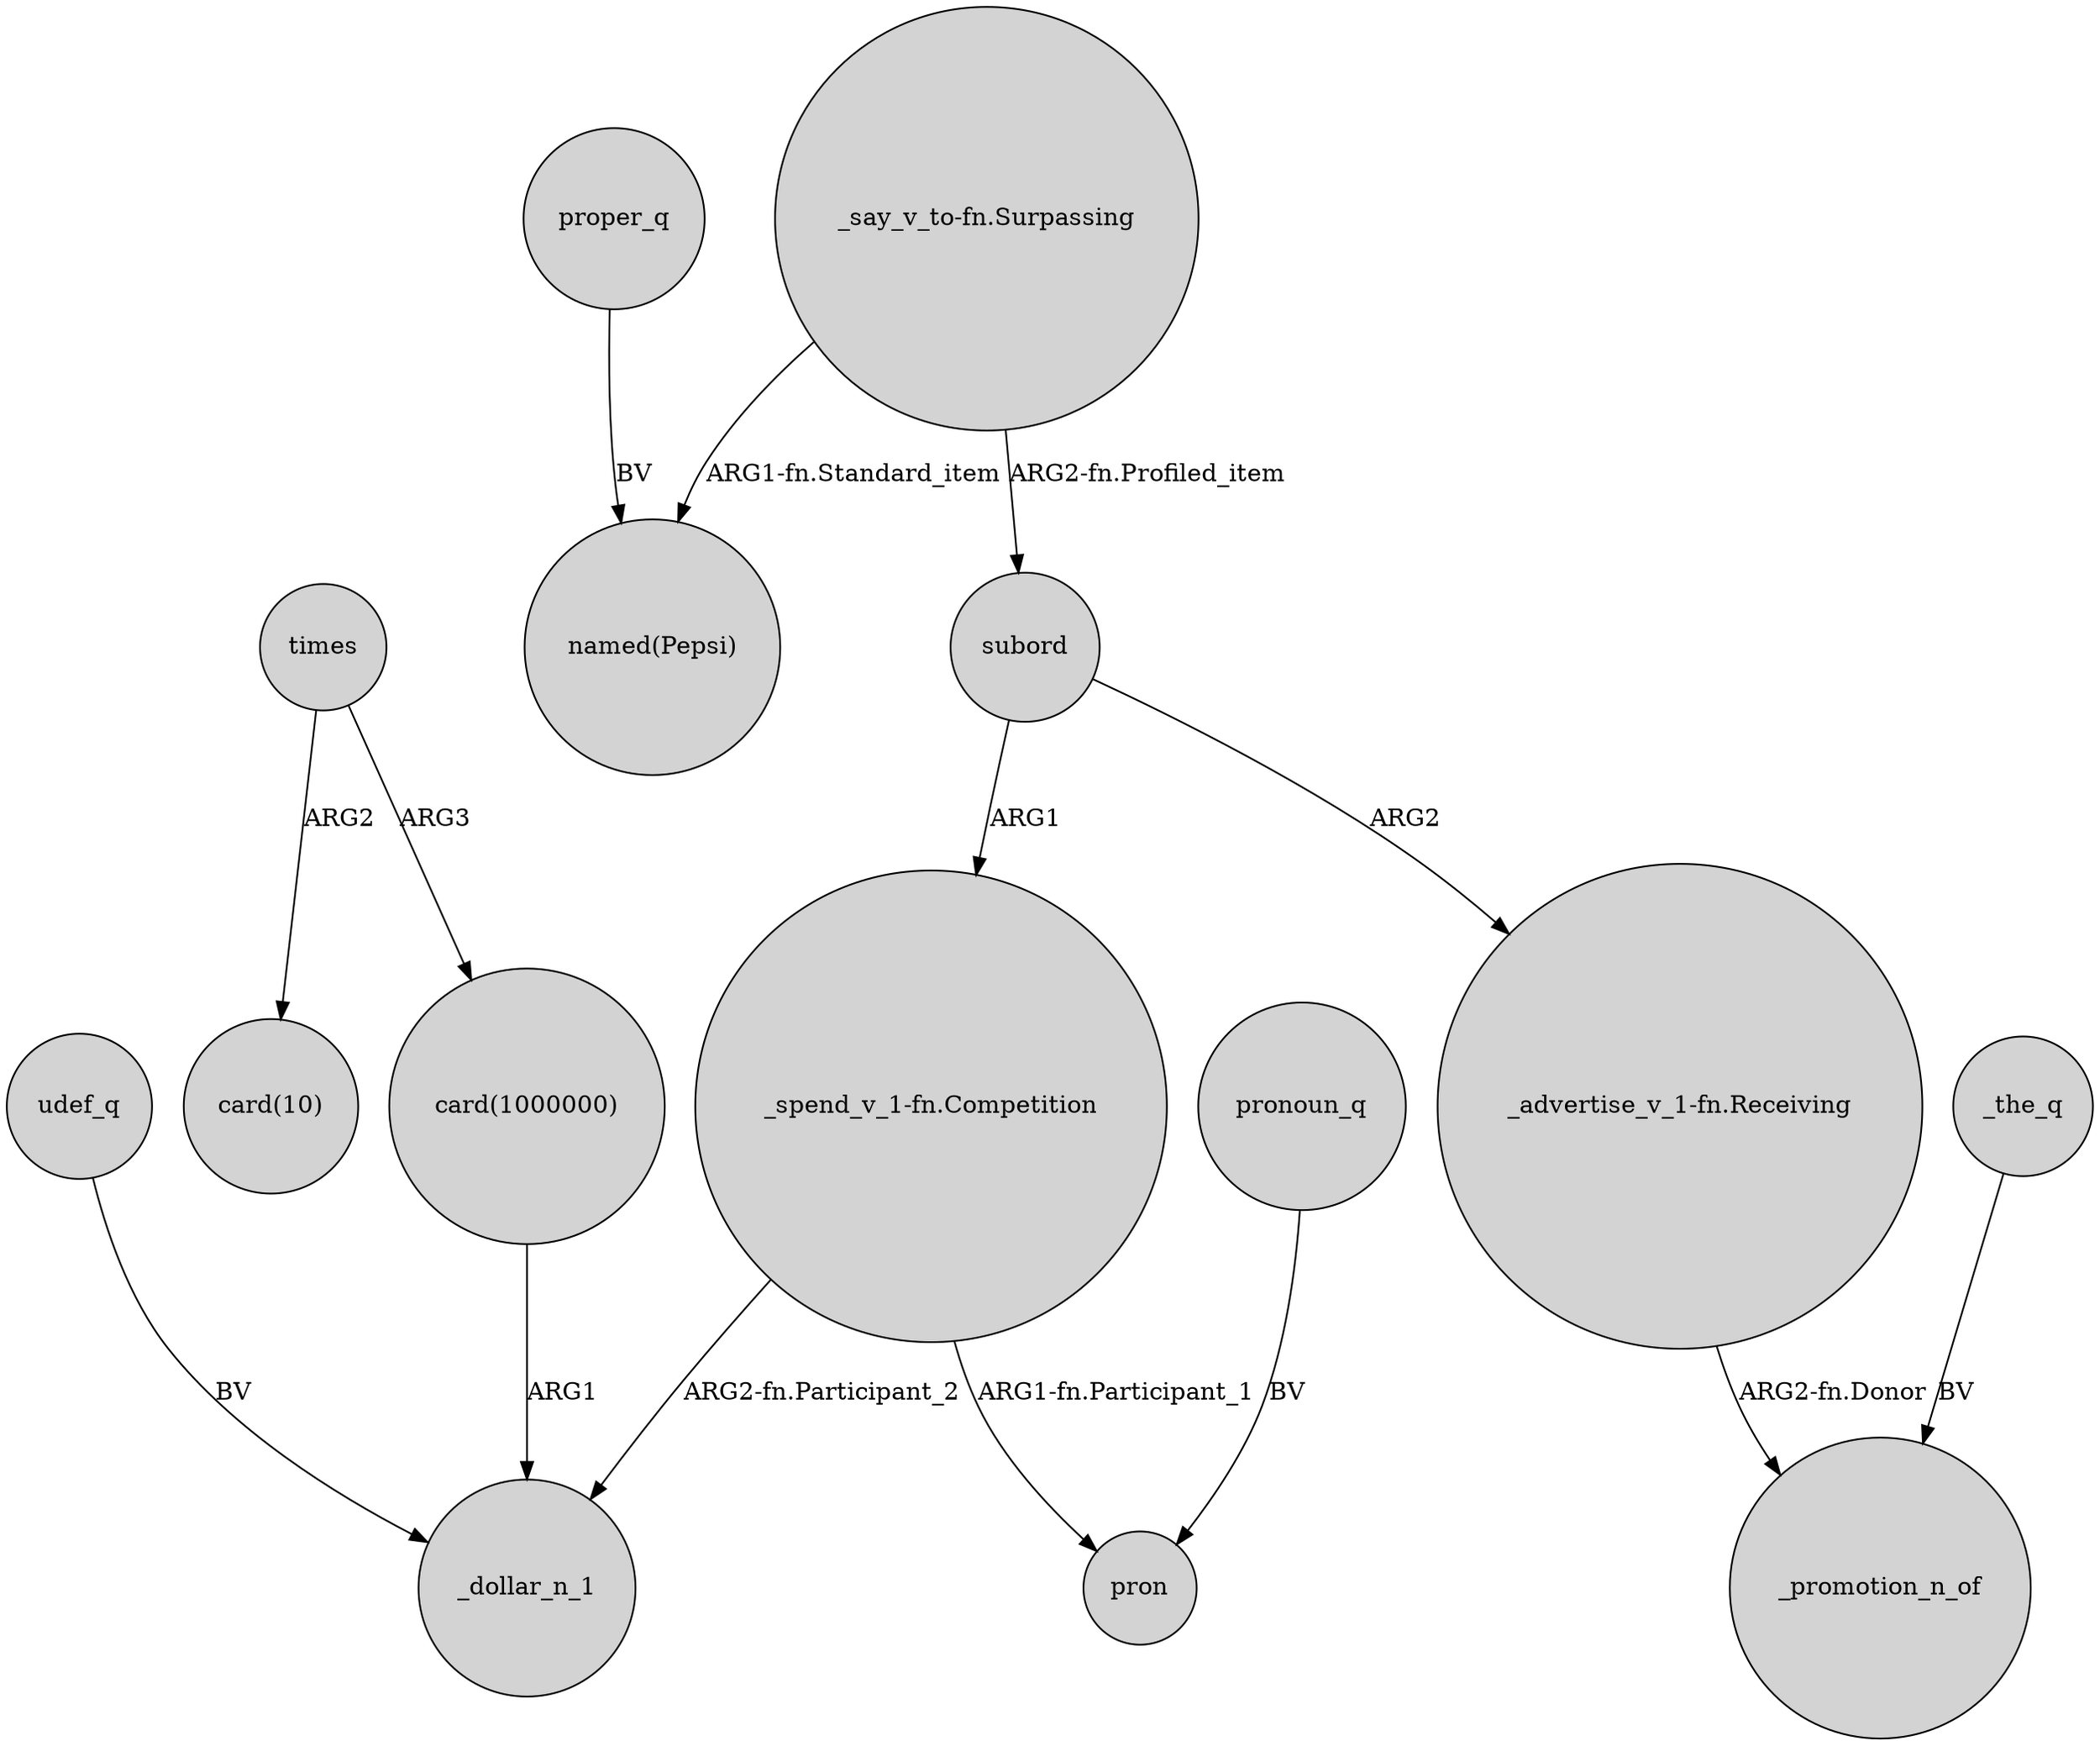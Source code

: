 digraph {
	node [shape=circle style=filled]
	times -> "card(1000000)" [label=ARG3]
	"_spend_v_1-fn.Competition" -> _dollar_n_1 [label="ARG2-fn.Participant_2"]
	"_say_v_to-fn.Surpassing" -> "named(Pepsi)" [label="ARG1-fn.Standard_item"]
	"_spend_v_1-fn.Competition" -> pron [label="ARG1-fn.Participant_1"]
	subord -> "_spend_v_1-fn.Competition" [label=ARG1]
	"_advertise_v_1-fn.Receiving" -> _promotion_n_of [label="ARG2-fn.Donor"]
	udef_q -> _dollar_n_1 [label=BV]
	times -> "card(10)" [label=ARG2]
	"_say_v_to-fn.Surpassing" -> subord [label="ARG2-fn.Profiled_item"]
	proper_q -> "named(Pepsi)" [label=BV]
	"card(1000000)" -> _dollar_n_1 [label=ARG1]
	pronoun_q -> pron [label=BV]
	_the_q -> _promotion_n_of [label=BV]
	subord -> "_advertise_v_1-fn.Receiving" [label=ARG2]
}
